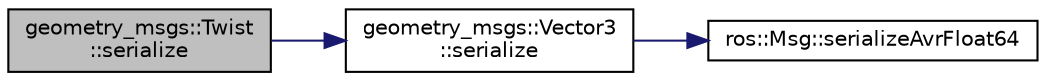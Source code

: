 digraph "geometry_msgs::Twist::serialize"
{
  edge [fontname="Helvetica",fontsize="10",labelfontname="Helvetica",labelfontsize="10"];
  node [fontname="Helvetica",fontsize="10",shape=record];
  rankdir="LR";
  Node1 [label="geometry_msgs::Twist\l::serialize",height=0.2,width=0.4,color="black", fillcolor="grey75", style="filled" fontcolor="black"];
  Node1 -> Node2 [color="midnightblue",fontsize="10",style="solid",fontname="Helvetica"];
  Node2 [label="geometry_msgs::Vector3\l::serialize",height=0.2,width=0.4,color="black", fillcolor="white", style="filled",URL="$classgeometry__msgs_1_1_vector3.html#a9efc8f24d66f04a2c74710aec1cb611a"];
  Node2 -> Node3 [color="midnightblue",fontsize="10",style="solid",fontname="Helvetica"];
  Node3 [label="ros::Msg::serializeAvrFloat64",height=0.2,width=0.4,color="black", fillcolor="white", style="filled",URL="$classros_1_1_msg.html#a3fff55e17efd60a7195a14857ff44897",tooltip="This tricky function handles promoting a 32bit float to a 64bit double, so that AVR can publish messa..."];
}
